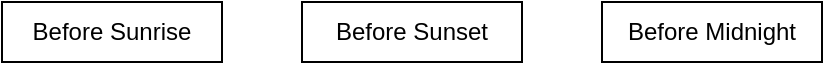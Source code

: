 <mxfile version="20.2.7" type="github">
  <diagram id="B_SzXJe0JUNsXyjz7goi" name="Page-1">
    <mxGraphModel dx="786" dy="454" grid="1" gridSize="10" guides="1" tooltips="1" connect="1" arrows="1" fold="1" page="1" pageScale="1" pageWidth="827" pageHeight="1169" math="0" shadow="0">
      <root>
        <mxCell id="0" />
        <mxCell id="1" parent="0" />
        <mxCell id="b_rr0pJjc8lgBxMN6gYH-1" value="Before Sunrise" style="rounded=0;whiteSpace=wrap;html=1;" vertex="1" parent="1">
          <mxGeometry x="180" y="230" width="110" height="30" as="geometry" />
        </mxCell>
        <mxCell id="b_rr0pJjc8lgBxMN6gYH-2" value="Before Sunset" style="rounded=0;whiteSpace=wrap;html=1;" vertex="1" parent="1">
          <mxGeometry x="330" y="230" width="110" height="30" as="geometry" />
        </mxCell>
        <mxCell id="b_rr0pJjc8lgBxMN6gYH-3" value="Before Midnight" style="rounded=0;whiteSpace=wrap;html=1;" vertex="1" parent="1">
          <mxGeometry x="480" y="230" width="110" height="30" as="geometry" />
        </mxCell>
      </root>
    </mxGraphModel>
  </diagram>
</mxfile>
